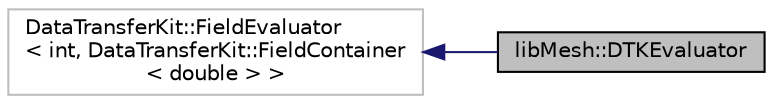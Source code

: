 digraph "libMesh::DTKEvaluator"
{
  edge [fontname="Helvetica",fontsize="10",labelfontname="Helvetica",labelfontsize="10"];
  node [fontname="Helvetica",fontsize="10",shape=record];
  rankdir="LR";
  Node1 [label="libMesh::DTKEvaluator",height=0.2,width=0.4,color="black", fillcolor="grey75", style="filled", fontcolor="black"];
  Node2 -> Node1 [dir="back",color="midnightblue",fontsize="10",style="solid",fontname="Helvetica"];
  Node2 [label="DataTransferKit::FieldEvaluator\l\< int, DataTransferKit::FieldContainer\l\< double \> \>",height=0.2,width=0.4,color="grey75", fillcolor="white", style="filled"];
}
